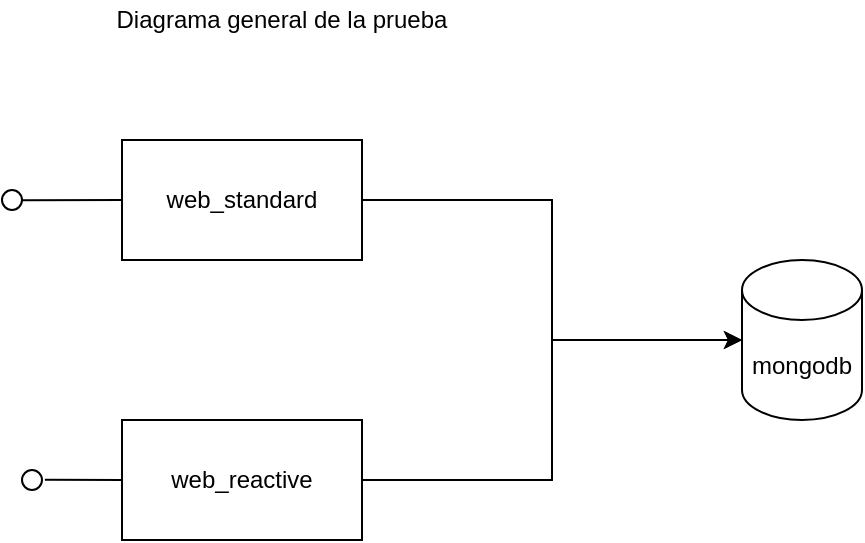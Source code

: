 <mxfile version="14.6.5" type="device"><diagram id="RkUHkVWAuzmL-qw63lUv" name="Page-1"><mxGraphModel dx="1694" dy="1091" grid="1" gridSize="10" guides="1" tooltips="1" connect="1" arrows="1" fold="1" page="1" pageScale="1" pageWidth="827" pageHeight="1169" math="0" shadow="0"><root><mxCell id="0"/><mxCell id="1" parent="0"/><mxCell id="34LmU1YRDpVOB6SSw8-P-1" value="mongodb" style="shape=cylinder3;whiteSpace=wrap;html=1;boundedLbl=1;backgroundOutline=1;size=15;" vertex="1" parent="1"><mxGeometry x="630" y="310" width="60" height="80" as="geometry"/></mxCell><mxCell id="34LmU1YRDpVOB6SSw8-P-4" style="edgeStyle=orthogonalEdgeStyle;rounded=0;orthogonalLoop=1;jettySize=auto;html=1;" edge="1" parent="1" source="34LmU1YRDpVOB6SSw8-P-3" target="34LmU1YRDpVOB6SSw8-P-1"><mxGeometry relative="1" as="geometry"/></mxCell><mxCell id="34LmU1YRDpVOB6SSw8-P-3" value="web_standard" style="rounded=0;whiteSpace=wrap;html=1;" vertex="1" parent="1"><mxGeometry x="320" y="250" width="120" height="60" as="geometry"/></mxCell><mxCell id="34LmU1YRDpVOB6SSw8-P-6" style="edgeStyle=orthogonalEdgeStyle;rounded=0;orthogonalLoop=1;jettySize=auto;html=1;entryX=0;entryY=0.5;entryDx=0;entryDy=0;entryPerimeter=0;" edge="1" parent="1" source="34LmU1YRDpVOB6SSw8-P-7" target="34LmU1YRDpVOB6SSw8-P-1"><mxGeometry relative="1" as="geometry"><mxPoint x="570" y="420.0" as="targetPoint"/></mxGeometry></mxCell><mxCell id="34LmU1YRDpVOB6SSw8-P-7" value="web_reactive" style="rounded=0;whiteSpace=wrap;html=1;" vertex="1" parent="1"><mxGeometry x="320" y="390" width="120" height="60" as="geometry"/></mxCell><mxCell id="34LmU1YRDpVOB6SSw8-P-8" value="" style="rounded=0;orthogonalLoop=1;jettySize=auto;html=1;endArrow=none;endFill=0;exitX=0;exitY=0.5;exitDx=0;exitDy=0;" edge="1" target="34LmU1YRDpVOB6SSw8-P-10" parent="1" source="34LmU1YRDpVOB6SSw8-P-3"><mxGeometry relative="1" as="geometry"><mxPoint x="160" y="325" as="sourcePoint"/></mxGeometry></mxCell><mxCell id="34LmU1YRDpVOB6SSw8-P-10" value="" style="ellipse;whiteSpace=wrap;html=1;fontFamily=Helvetica;fontSize=12;fontColor=#000000;align=center;strokeColor=#000000;fillColor=#ffffff;points=[];aspect=fixed;resizable=0;" vertex="1" parent="1"><mxGeometry x="260" y="275" width="10" height="10" as="geometry"/></mxCell><mxCell id="34LmU1YRDpVOB6SSw8-P-15" value="" style="rounded=0;orthogonalLoop=1;jettySize=auto;html=1;endArrow=none;endFill=0;exitX=0;exitY=0.5;exitDx=0;exitDy=0;entryX=1.144;entryY=0.491;entryDx=0;entryDy=0;entryPerimeter=0;" edge="1" target="34LmU1YRDpVOB6SSw8-P-17" parent="1" source="34LmU1YRDpVOB6SSw8-P-7"><mxGeometry relative="1" as="geometry"><mxPoint x="130" y="405" as="sourcePoint"/><mxPoint x="280" y="419" as="targetPoint"/></mxGeometry></mxCell><mxCell id="34LmU1YRDpVOB6SSw8-P-17" value="" style="ellipse;whiteSpace=wrap;html=1;fontFamily=Helvetica;fontSize=12;fontColor=#000000;align=center;strokeColor=#000000;fillColor=#ffffff;points=[];aspect=fixed;resizable=0;" vertex="1" parent="1"><mxGeometry x="270" y="415" width="10" height="10" as="geometry"/></mxCell><mxCell id="34LmU1YRDpVOB6SSw8-P-18" value="Diagrama general de la prueba" style="text;html=1;strokeColor=none;fillColor=none;align=center;verticalAlign=middle;whiteSpace=wrap;rounded=0;" vertex="1" parent="1"><mxGeometry x="290" y="180" width="220" height="20" as="geometry"/></mxCell></root></mxGraphModel></diagram></mxfile>